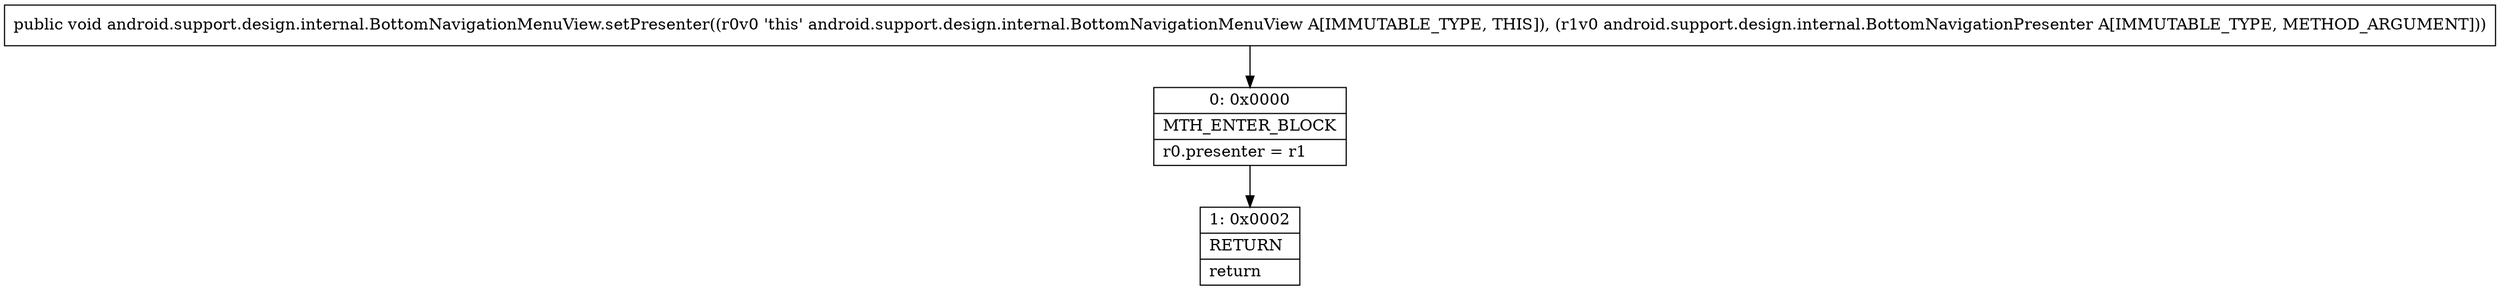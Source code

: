digraph "CFG forandroid.support.design.internal.BottomNavigationMenuView.setPresenter(Landroid\/support\/design\/internal\/BottomNavigationPresenter;)V" {
Node_0 [shape=record,label="{0\:\ 0x0000|MTH_ENTER_BLOCK\l|r0.presenter = r1\l}"];
Node_1 [shape=record,label="{1\:\ 0x0002|RETURN\l|return\l}"];
MethodNode[shape=record,label="{public void android.support.design.internal.BottomNavigationMenuView.setPresenter((r0v0 'this' android.support.design.internal.BottomNavigationMenuView A[IMMUTABLE_TYPE, THIS]), (r1v0 android.support.design.internal.BottomNavigationPresenter A[IMMUTABLE_TYPE, METHOD_ARGUMENT])) }"];
MethodNode -> Node_0;
Node_0 -> Node_1;
}

